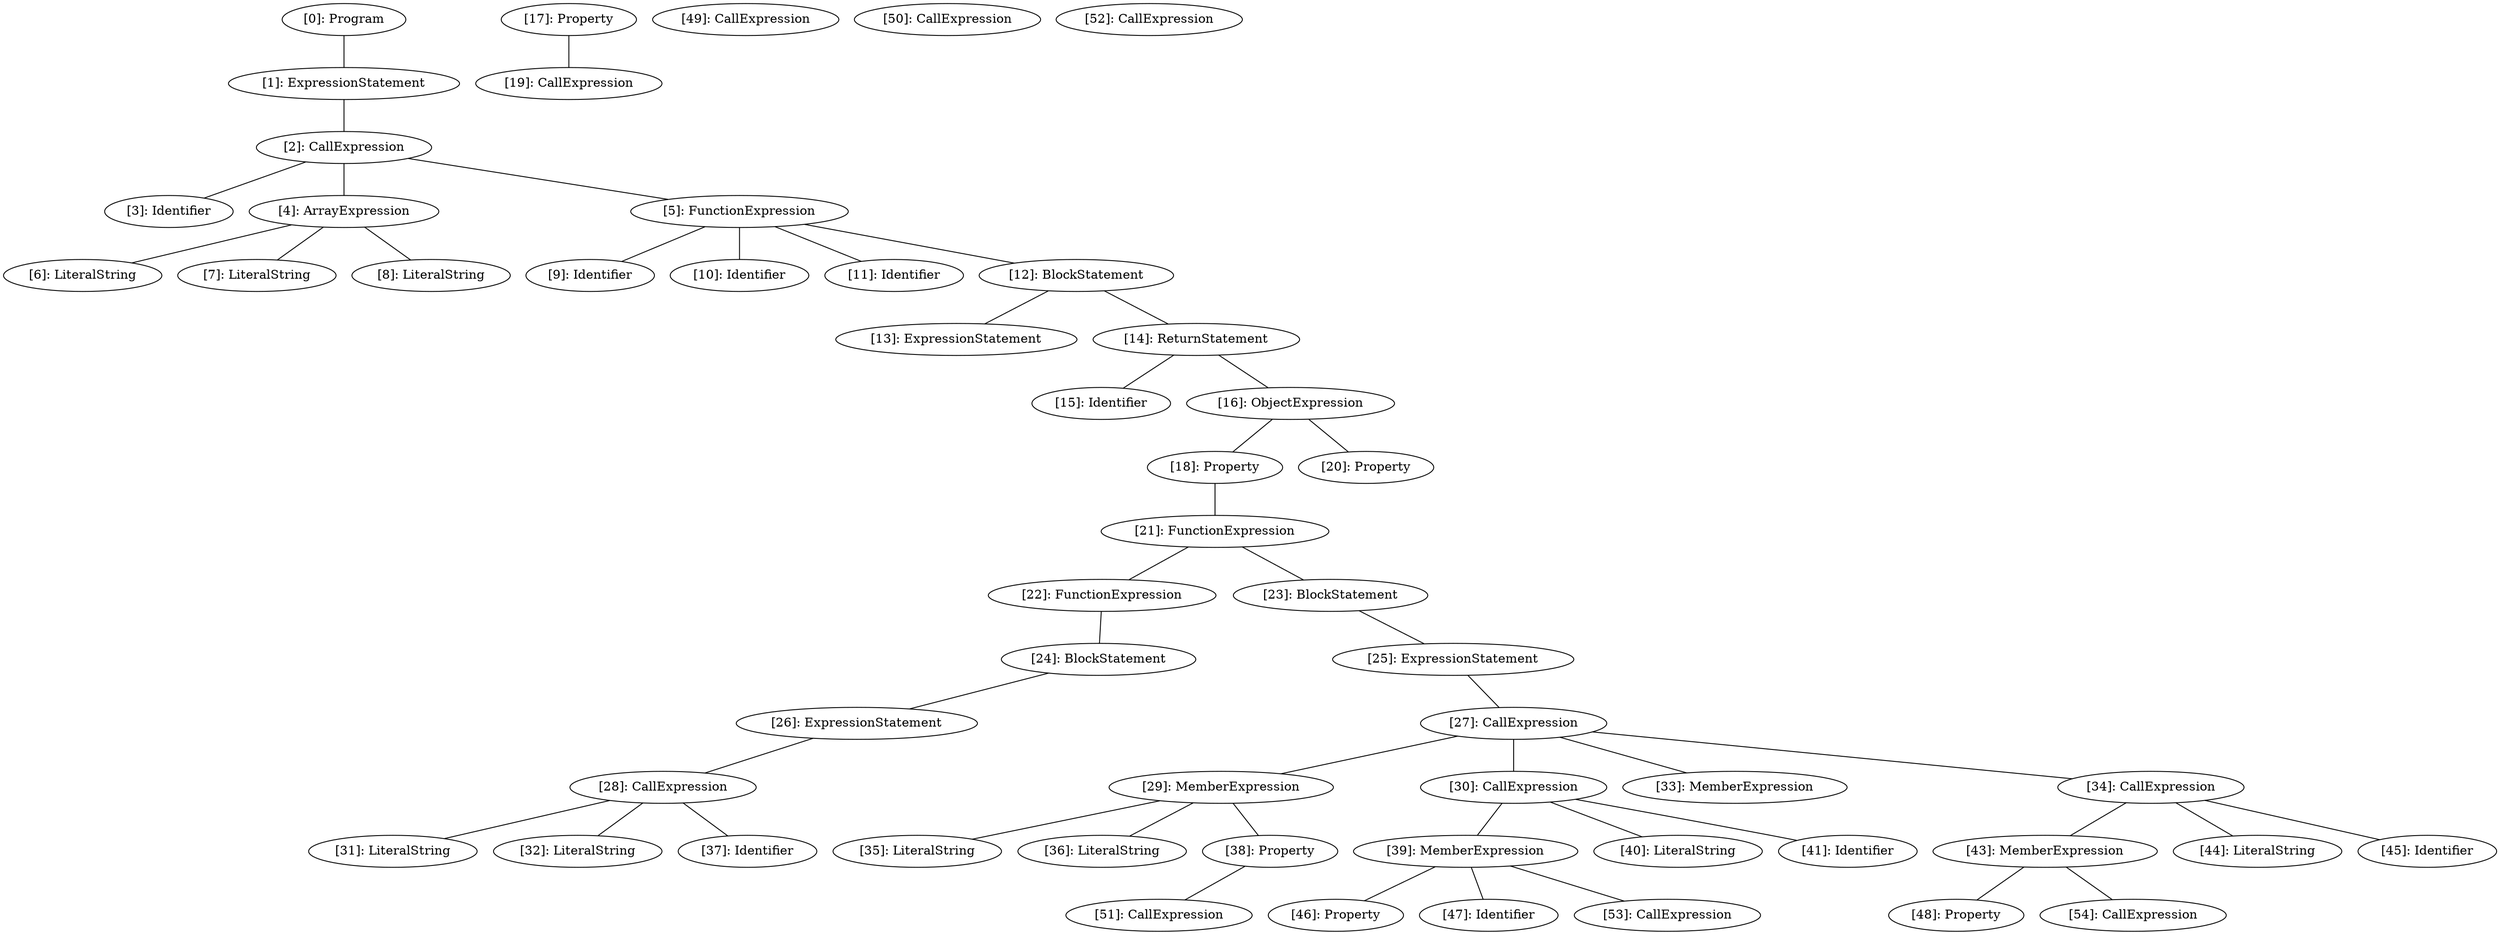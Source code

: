 // Result
graph {
	0 [label="[0]: Program"]
	1 [label="[1]: ExpressionStatement"]
	2 [label="[2]: CallExpression"]
	3 [label="[3]: Identifier"]
	4 [label="[4]: ArrayExpression"]
	5 [label="[5]: FunctionExpression"]
	6 [label="[6]: LiteralString"]
	7 [label="[7]: LiteralString"]
	8 [label="[8]: LiteralString"]
	9 [label="[9]: Identifier"]
	10 [label="[10]: Identifier"]
	11 [label="[11]: Identifier"]
	12 [label="[12]: BlockStatement"]
	13 [label="[13]: ExpressionStatement"]
	14 [label="[14]: ReturnStatement"]
	15 [label="[15]: Identifier"]
	16 [label="[16]: ObjectExpression"]
	17 [label="[17]: Property"]
	18 [label="[18]: Property"]
	19 [label="[19]: CallExpression"]
	20 [label="[20]: Property"]
	21 [label="[21]: FunctionExpression"]
	22 [label="[22]: FunctionExpression"]
	23 [label="[23]: BlockStatement"]
	24 [label="[24]: BlockStatement"]
	25 [label="[25]: ExpressionStatement"]
	26 [label="[26]: ExpressionStatement"]
	27 [label="[27]: CallExpression"]
	28 [label="[28]: CallExpression"]
	29 [label="[29]: MemberExpression"]
	30 [label="[30]: CallExpression"]
	31 [label="[31]: LiteralString"]
	32 [label="[32]: LiteralString"]
	33 [label="[33]: MemberExpression"]
	34 [label="[34]: CallExpression"]
	35 [label="[35]: LiteralString"]
	36 [label="[36]: LiteralString"]
	37 [label="[37]: Identifier"]
	38 [label="[38]: Property"]
	39 [label="[39]: MemberExpression"]
	40 [label="[40]: LiteralString"]
	41 [label="[41]: Identifier"]
	43 [label="[43]: MemberExpression"]
	44 [label="[44]: LiteralString"]
	45 [label="[45]: Identifier"]
	46 [label="[46]: Property"]
	47 [label="[47]: Identifier"]
	48 [label="[48]: Property"]
	49 [label="[49]: CallExpression"]
	50 [label="[50]: CallExpression"]
	51 [label="[51]: CallExpression"]
	52 [label="[52]: CallExpression"]
	53 [label="[53]: CallExpression"]
	54 [label="[54]: CallExpression"]
	0 -- 1
	1 -- 2
	2 -- 3
	2 -- 4
	2 -- 5
	4 -- 6
	4 -- 7
	4 -- 8
	5 -- 9
	5 -- 10
	5 -- 11
	5 -- 12
	12 -- 13
	12 -- 14
	14 -- 15
	14 -- 16
	16 -- 18
	16 -- 20
	17 -- 19
	18 -- 21
	21 -- 22
	21 -- 23
	22 -- 24
	23 -- 25
	24 -- 26
	25 -- 27
	26 -- 28
	27 -- 29
	27 -- 30
	27 -- 33
	27 -- 34
	28 -- 31
	28 -- 32
	28 -- 37
	29 -- 35
	29 -- 36
	29 -- 38
	30 -- 39
	30 -- 40
	30 -- 41
	34 -- 43
	34 -- 44
	34 -- 45
	38 -- 51
	39 -- 46
	39 -- 47
	39 -- 53
	43 -- 48
	43 -- 54
}
